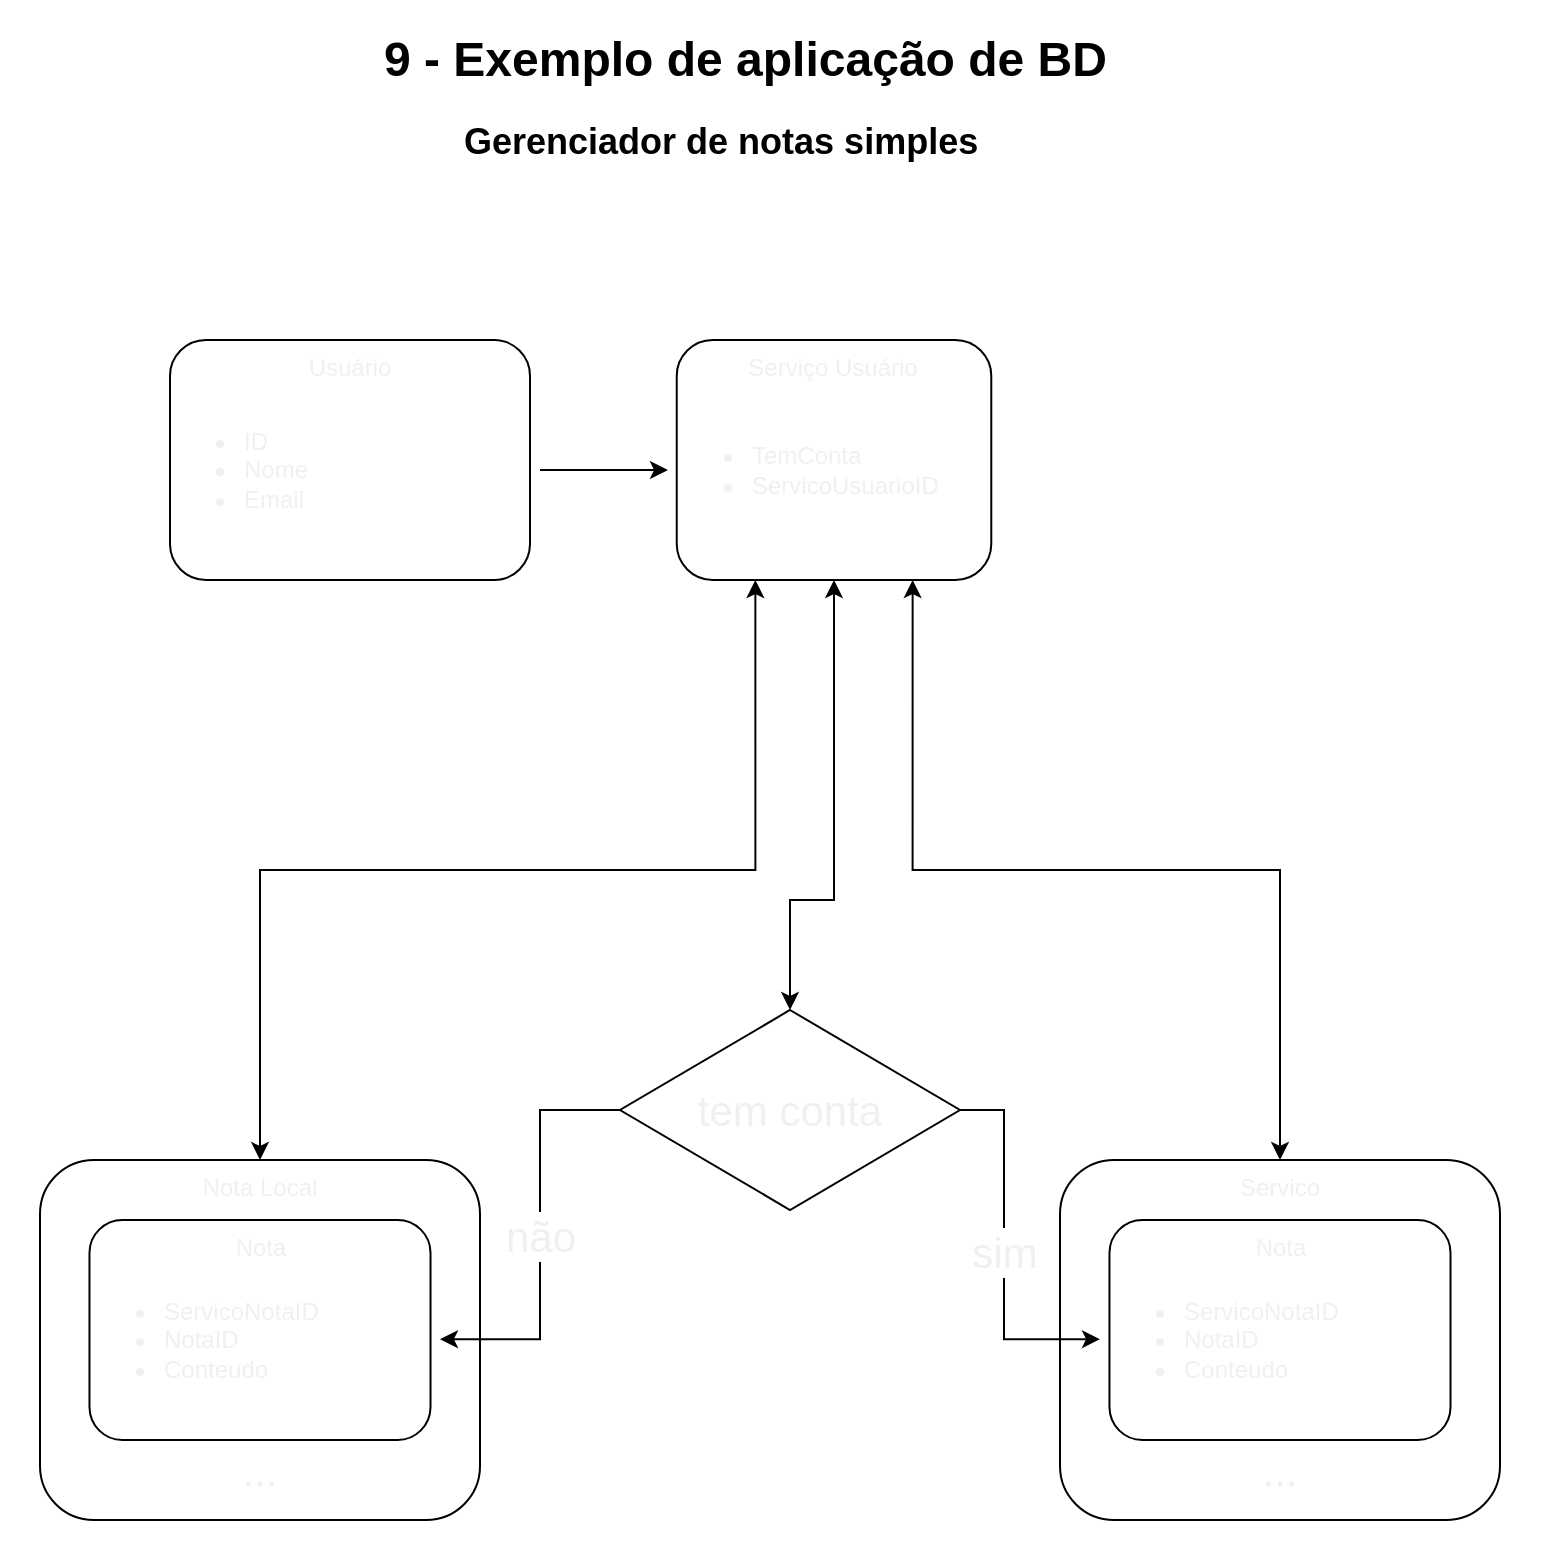 <mxfile>
    <diagram id="m01z0Z_qu45pK_g910Zs" name="Page-1">
        <mxGraphModel dx="840" dy="1265" grid="1" gridSize="10" guides="1" tooltips="1" connect="1" arrows="1" fold="1" page="1" pageScale="1" pageWidth="827" pageHeight="1169" math="0" shadow="0">
            <root>
                <mxCell id="0"/>
                <mxCell id="1" parent="0"/>
                <mxCell id="2" value="&lt;h1&gt;9 - Exemplo de aplicação de BD&lt;/h1&gt;&lt;blockquote style=&quot;margin: 0 0 0 40px ; border: none ; padding: 0px&quot;&gt;&lt;h2&gt;Gerenciador de notas simples&lt;/h2&gt;&lt;/blockquote&gt;" style="text;html=1;strokeColor=none;fillColor=none;spacing=5;spacingTop=-20;whiteSpace=wrap;overflow=hidden;rounded=0;" vertex="1" parent="1">
                    <mxGeometry x="227" y="40" width="373" height="120" as="geometry"/>
                </mxCell>
                <mxCell id="30" value="" style="group" vertex="1" connectable="0" parent="1">
                    <mxGeometry x="120" y="200" width="190" height="120" as="geometry"/>
                </mxCell>
                <mxCell id="6" value="Usuário" style="rounded=1;whiteSpace=wrap;html=1;sketch=0;fontColor=#f0f0f0;verticalAlign=top;" vertex="1" parent="30">
                    <mxGeometry x="5" width="180" height="120" as="geometry"/>
                </mxCell>
                <mxCell id="9" value="&lt;ul&gt;&lt;li&gt;ID&lt;/li&gt;&lt;li&gt;Nome&lt;/li&gt;&lt;li&gt;Email&lt;/li&gt;&lt;/ul&gt;" style="text;strokeColor=none;fillColor=none;html=1;whiteSpace=wrap;verticalAlign=middle;overflow=hidden;sketch=0;fontColor=#f0f0f0;align=left;" vertex="1" parent="30">
                    <mxGeometry y="20" width="190" height="90" as="geometry"/>
                </mxCell>
                <mxCell id="31" value="" style="group" vertex="1" connectable="0" parent="1">
                    <mxGeometry x="374" y="200" width="166" height="120" as="geometry"/>
                </mxCell>
                <mxCell id="32" value="Serviço Usuário" style="rounded=1;whiteSpace=wrap;html=1;sketch=0;fontColor=#f0f0f0;verticalAlign=top;" vertex="1" parent="31">
                    <mxGeometry x="4.368" width="157.263" height="120" as="geometry"/>
                </mxCell>
                <mxCell id="33" value="&lt;ul&gt;&lt;li&gt;TemConta&lt;/li&gt;&lt;li&gt;ServicoUsuarioID&lt;/li&gt;&lt;/ul&gt;" style="text;strokeColor=none;fillColor=none;html=1;whiteSpace=wrap;verticalAlign=middle;overflow=hidden;sketch=0;fontColor=#f0f0f0;align=left;" vertex="1" parent="31">
                    <mxGeometry y="20" width="166" height="90" as="geometry"/>
                </mxCell>
                <mxCell id="35" style="edgeStyle=orthogonalEdgeStyle;rounded=0;orthogonalLoop=1;jettySize=auto;html=1;exitX=1;exitY=0.5;exitDx=0;exitDy=0;entryX=0;entryY=0.5;entryDx=0;entryDy=0;fontColor=#f0f0f0;" edge="1" parent="1" source="9" target="33">
                    <mxGeometry relative="1" as="geometry"/>
                </mxCell>
                <mxCell id="43" value="" style="group" vertex="1" connectable="0" parent="1">
                    <mxGeometry x="40" y="590" width="260" height="220" as="geometry"/>
                </mxCell>
                <mxCell id="42" value="Nota Local" style="rounded=1;whiteSpace=wrap;html=1;sketch=0;fontColor=#f0f0f0;align=center;verticalAlign=top;" vertex="1" parent="43">
                    <mxGeometry x="20" y="20" width="220" height="180" as="geometry"/>
                </mxCell>
                <mxCell id="39" value="" style="group;verticalAlign=top;" vertex="1" connectable="0" parent="43">
                    <mxGeometry x="40" y="50" width="180" height="110" as="geometry"/>
                </mxCell>
                <mxCell id="40" value="Nota" style="rounded=1;whiteSpace=wrap;html=1;sketch=0;fontColor=#f0f0f0;verticalAlign=top;" vertex="1" parent="39">
                    <mxGeometry x="4.737" width="170.526" height="110.0" as="geometry"/>
                </mxCell>
                <mxCell id="41" value="&lt;ul&gt;&lt;li&gt;ServicoNotaID&lt;/li&gt;&lt;li&gt;NotaID&lt;/li&gt;&lt;li&gt;Conteudo&lt;/li&gt;&lt;/ul&gt;" style="text;strokeColor=none;fillColor=none;html=1;whiteSpace=wrap;verticalAlign=middle;overflow=hidden;sketch=0;fontColor=#f0f0f0;align=left;" vertex="1" parent="39">
                    <mxGeometry y="18.333" width="180" height="82.5" as="geometry"/>
                </mxCell>
                <mxCell id="55" value="..." style="text;html=1;strokeColor=none;fillColor=none;align=center;verticalAlign=bottom;whiteSpace=wrap;rounded=0;sketch=0;fontColor=#f0f0f0;fontSize=21;" vertex="1" parent="43">
                    <mxGeometry x="110" y="170" width="40" height="20" as="geometry"/>
                </mxCell>
                <mxCell id="56" value="" style="group" vertex="1" connectable="0" parent="1">
                    <mxGeometry x="550" y="590" width="260" height="220" as="geometry"/>
                </mxCell>
                <mxCell id="57" value="Servico" style="rounded=1;whiteSpace=wrap;html=1;sketch=0;fontColor=#f0f0f0;align=center;verticalAlign=top;" vertex="1" parent="56">
                    <mxGeometry x="20" y="20" width="220" height="180" as="geometry"/>
                </mxCell>
                <mxCell id="58" value="" style="group;verticalAlign=top;" vertex="1" connectable="0" parent="56">
                    <mxGeometry x="40" y="50" width="180" height="110" as="geometry"/>
                </mxCell>
                <mxCell id="59" value="Nota" style="rounded=1;whiteSpace=wrap;html=1;sketch=0;fontColor=#f0f0f0;verticalAlign=top;" vertex="1" parent="58">
                    <mxGeometry x="4.737" width="170.526" height="110.0" as="geometry"/>
                </mxCell>
                <mxCell id="60" value="&lt;ul&gt;&lt;li&gt;ServicoNotaID&lt;/li&gt;&lt;li&gt;NotaID&lt;/li&gt;&lt;li&gt;Conteudo&lt;/li&gt;&lt;/ul&gt;" style="text;strokeColor=none;fillColor=none;html=1;whiteSpace=wrap;verticalAlign=middle;overflow=hidden;sketch=0;fontColor=#f0f0f0;align=left;" vertex="1" parent="58">
                    <mxGeometry y="18.333" width="180" height="82.5" as="geometry"/>
                </mxCell>
                <mxCell id="61" value="..." style="text;html=1;strokeColor=none;fillColor=none;align=center;verticalAlign=bottom;whiteSpace=wrap;rounded=0;sketch=0;fontColor=#f0f0f0;fontSize=21;" vertex="1" parent="56">
                    <mxGeometry x="110" y="170" width="40" height="20" as="geometry"/>
                </mxCell>
                <mxCell id="62" value="não" style="edgeStyle=orthogonalEdgeStyle;rounded=0;orthogonalLoop=1;jettySize=auto;html=1;fontSize=21;fontColor=#f0f0f0;entryX=1;entryY=0.5;entryDx=0;entryDy=0;exitX=0;exitY=0.5;exitDx=0;exitDy=0;shadow=0;" edge="1" parent="1" source="68" target="41">
                    <mxGeometry relative="1" as="geometry">
                        <mxPoint x="130" y="410" as="targetPoint"/>
                        <mxPoint x="360" y="380" as="sourcePoint"/>
                        <Array as="points">
                            <mxPoint x="310" y="585"/>
                            <mxPoint x="310" y="700"/>
                        </Array>
                    </mxGeometry>
                </mxCell>
                <mxCell id="64" value="sim" style="edgeStyle=orthogonalEdgeStyle;rounded=0;orthogonalLoop=1;jettySize=auto;html=1;exitX=1;exitY=0.5;exitDx=0;exitDy=0;entryX=0;entryY=0.5;entryDx=0;entryDy=0;fontSize=21;fontColor=#f0f0f0;" edge="1" parent="1" source="68" target="60">
                    <mxGeometry relative="1" as="geometry">
                        <Array as="points">
                            <mxPoint x="542" y="585"/>
                            <mxPoint x="542" y="700"/>
                        </Array>
                    </mxGeometry>
                </mxCell>
                <mxCell id="66" style="edgeStyle=orthogonalEdgeStyle;rounded=0;orthogonalLoop=1;jettySize=auto;html=1;exitX=0.5;exitY=0;exitDx=0;exitDy=0;entryX=0.75;entryY=1;entryDx=0;entryDy=0;fontSize=21;fontColor=#f0f0f0;startArrow=classic;startFill=1;" edge="1" parent="1" source="57" target="32">
                    <mxGeometry relative="1" as="geometry"/>
                </mxCell>
                <mxCell id="67" style="edgeStyle=orthogonalEdgeStyle;rounded=0;orthogonalLoop=1;jettySize=auto;html=1;exitX=0.5;exitY=0;exitDx=0;exitDy=0;entryX=0.25;entryY=1;entryDx=0;entryDy=0;startArrow=classic;startFill=1;fontSize=21;fontColor=#f0f0f0;" edge="1" parent="1" source="42" target="32">
                    <mxGeometry relative="1" as="geometry"/>
                </mxCell>
                <mxCell id="69" style="edgeStyle=orthogonalEdgeStyle;rounded=0;sketch=0;orthogonalLoop=1;jettySize=auto;html=1;exitX=0.5;exitY=0;exitDx=0;exitDy=0;entryX=0.5;entryY=1;entryDx=0;entryDy=0;shadow=0;startArrow=classic;startFill=1;fontSize=21;fontColor=#f0f0f0;" edge="1" parent="1" source="68" target="32">
                    <mxGeometry relative="1" as="geometry">
                        <Array as="points">
                            <mxPoint x="435" y="480"/>
                            <mxPoint x="457" y="480"/>
                        </Array>
                    </mxGeometry>
                </mxCell>
                <mxCell id="68" value="tem conta" style="rhombus;whiteSpace=wrap;html=1;sketch=0;fontSize=21;fontColor=#f0f0f0;align=center;" vertex="1" parent="1">
                    <mxGeometry x="350" y="535" width="170" height="100" as="geometry"/>
                </mxCell>
            </root>
        </mxGraphModel>
    </diagram>
</mxfile>